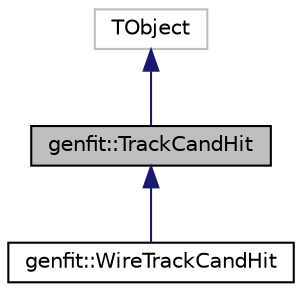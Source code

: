digraph "genfit::TrackCandHit"
{
 // LATEX_PDF_SIZE
  edge [fontname="Helvetica",fontsize="10",labelfontname="Helvetica",labelfontsize="10"];
  node [fontname="Helvetica",fontsize="10",shape=record];
  Node1 [label="genfit::TrackCandHit",height=0.2,width=0.4,color="black", fillcolor="grey75", style="filled", fontcolor="black",tooltip="Hit object for use in TrackCand. Provides IDs and sorting parameters."];
  Node2 -> Node1 [dir="back",color="midnightblue",fontsize="10",style="solid",fontname="Helvetica"];
  Node2 [label="TObject",height=0.2,width=0.4,color="grey75", fillcolor="white", style="filled",tooltip=" "];
  Node1 -> Node3 [dir="back",color="midnightblue",fontsize="10",style="solid",fontname="Helvetica"];
  Node3 [label="genfit::WireTrackCandHit",height=0.2,width=0.4,color="black", fillcolor="white", style="filled",URL="$classgenfit_1_1WireTrackCandHit.html",tooltip="Hit object for use in TrackCand. Provides additional left/right parameter."];
}

